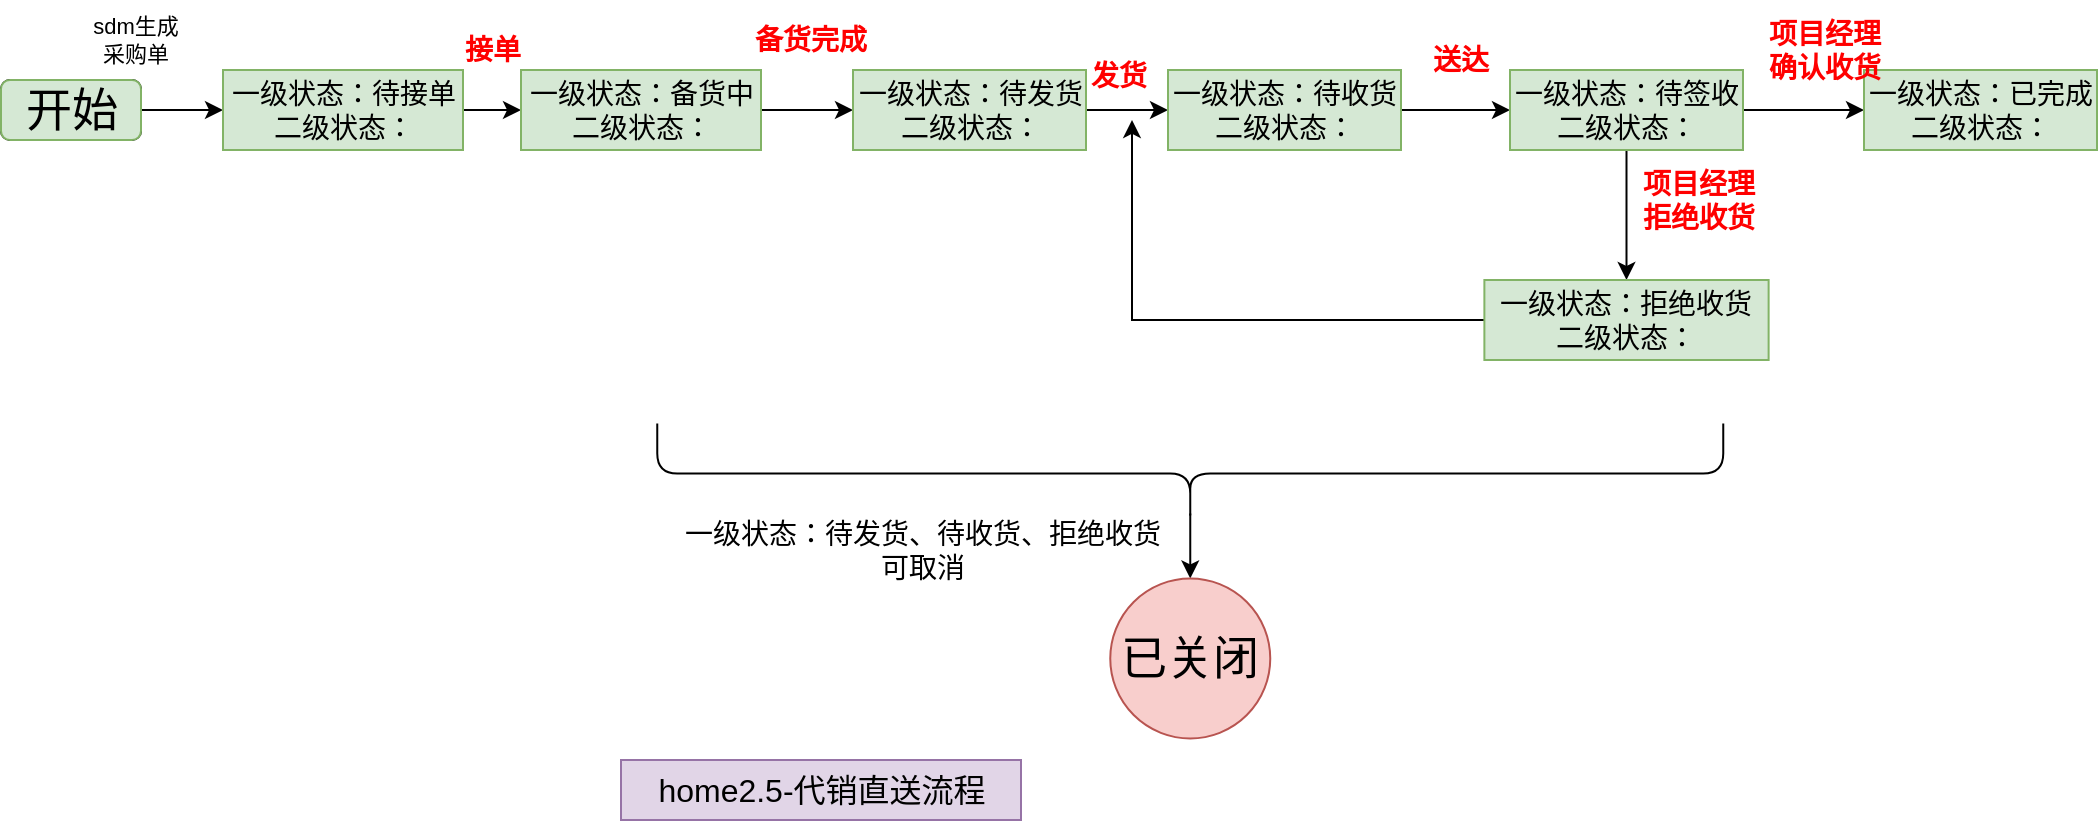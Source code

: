 <mxfile version="21.6.8" type="github">
  <diagram name="第 1 页" id="fag1-L5ulHnRwEk2MGX6">
    <mxGraphModel dx="2206" dy="-395" grid="1" gridSize="10" guides="1" tooltips="1" connect="1" arrows="1" fold="1" page="1" pageScale="1" pageWidth="827" pageHeight="1169" math="0" shadow="0">
      <root>
        <mxCell id="0" />
        <mxCell id="1" parent="0" />
        <mxCell id="21ydrOUmSF8WkzqlIm3v-1" style="edgeStyle=orthogonalEdgeStyle;rounded=0;orthogonalLoop=1;jettySize=auto;html=1;exitX=1;exitY=0.5;exitDx=0;exitDy=0;fontSize=23;" edge="1" parent="1" source="21ydrOUmSF8WkzqlIm3v-2" target="21ydrOUmSF8WkzqlIm3v-17">
          <mxGeometry relative="1" as="geometry">
            <mxPoint x="-105.5" y="2235" as="targetPoint" />
          </mxGeometry>
        </mxCell>
        <mxCell id="21ydrOUmSF8WkzqlIm3v-2" value="&lt;font style=&quot;font-size: 23px;&quot;&gt;开始&lt;/font&gt;" style="rounded=1;whiteSpace=wrap;html=1;" vertex="1" parent="1">
          <mxGeometry x="-205.5" y="2220" width="70" height="30" as="geometry" />
        </mxCell>
        <mxCell id="21ydrOUmSF8WkzqlIm3v-3" value="sdm生成&lt;br&gt;采购单" style="text;html=1;strokeColor=none;fillColor=none;align=center;verticalAlign=middle;whiteSpace=wrap;rounded=0;fontSize=11;" vertex="1" parent="1">
          <mxGeometry x="-168.25" y="2185" width="60" height="30" as="geometry" />
        </mxCell>
        <mxCell id="21ydrOUmSF8WkzqlIm3v-4" value="&lt;font color=&quot;#ff0000&quot; style=&quot;font-size: 14px;&quot;&gt;&lt;b&gt;接单&lt;/b&gt;&lt;/font&gt;" style="text;html=1;align=center;verticalAlign=middle;resizable=0;points=[];autosize=1;strokeColor=none;fillColor=none;fontSize=11;" vertex="1" parent="1">
          <mxGeometry x="14.5" y="2190" width="50" height="30" as="geometry" />
        </mxCell>
        <mxCell id="21ydrOUmSF8WkzqlIm3v-10" style="edgeStyle=orthogonalEdgeStyle;rounded=0;orthogonalLoop=1;jettySize=auto;html=1;exitX=0.1;exitY=0.5;exitDx=0;exitDy=0;exitPerimeter=0;entryX=0.5;entryY=0;entryDx=0;entryDy=0;fontSize=14;" edge="1" parent="1" source="21ydrOUmSF8WkzqlIm3v-11" target="21ydrOUmSF8WkzqlIm3v-12">
          <mxGeometry relative="1" as="geometry" />
        </mxCell>
        <mxCell id="21ydrOUmSF8WkzqlIm3v-11" value="" style="shape=curlyBracket;whiteSpace=wrap;html=1;rounded=1;fontSize=14;rotation=-90;" vertex="1" parent="1">
          <mxGeometry x="364.13" y="2150.25" width="50" height="533" as="geometry" />
        </mxCell>
        <mxCell id="21ydrOUmSF8WkzqlIm3v-12" value="已关闭" style="ellipse;whiteSpace=wrap;html=1;aspect=fixed;fontSize=23;fillColor=#f8cecc;strokeColor=#b85450;" vertex="1" parent="1">
          <mxGeometry x="349.13" y="2469.25" width="80" height="80" as="geometry" />
        </mxCell>
        <mxCell id="21ydrOUmSF8WkzqlIm3v-13" value="一级状态：待发货、待收货、拒绝收货&lt;br&gt;可取消" style="text;html=1;align=center;verticalAlign=middle;resizable=0;points=[];autosize=1;strokeColor=none;fillColor=none;fontSize=14;" vertex="1" parent="1">
          <mxGeometry x="124.5" y="2430" width="260" height="50" as="geometry" />
        </mxCell>
        <mxCell id="21ydrOUmSF8WkzqlIm3v-14" value="&lt;font style=&quot;font-size: 23px;&quot;&gt;开始&lt;/font&gt;" style="rounded=1;whiteSpace=wrap;html=1;fillColor=#d5e8d4;strokeColor=#82b366;" vertex="1" parent="1">
          <mxGeometry x="-205.5" y="2220" width="70" height="30" as="geometry" />
        </mxCell>
        <mxCell id="21ydrOUmSF8WkzqlIm3v-15" value="&lt;font style=&quot;font-size: 16px;&quot;&gt;home2.5-代销直送流程&lt;/font&gt;" style="text;html=1;strokeColor=#9673a6;fillColor=#e1d5e7;align=center;verticalAlign=middle;whiteSpace=wrap;rounded=0;" vertex="1" parent="1">
          <mxGeometry x="104.5" y="2560" width="200" height="30" as="geometry" />
        </mxCell>
        <mxCell id="21ydrOUmSF8WkzqlIm3v-16" style="edgeStyle=orthogonalEdgeStyle;rounded=0;orthogonalLoop=1;jettySize=auto;html=1;exitX=1;exitY=0.5;exitDx=0;exitDy=0;" edge="1" parent="1" source="21ydrOUmSF8WkzqlIm3v-17" target="21ydrOUmSF8WkzqlIm3v-60">
          <mxGeometry relative="1" as="geometry">
            <mxPoint x="54.25" y="2235" as="targetPoint" />
          </mxGeometry>
        </mxCell>
        <mxCell id="21ydrOUmSF8WkzqlIm3v-17" value="&lt;font style=&quot;font-size: 14px;&quot;&gt;一级状态：待接单&lt;br&gt;二级状态：&lt;/font&gt;" style="rounded=0;whiteSpace=wrap;html=1;fillColor=#d5e8d4;strokeColor=#82b366;" vertex="1" parent="1">
          <mxGeometry x="-94.5" y="2215" width="120" height="40" as="geometry" />
        </mxCell>
        <mxCell id="21ydrOUmSF8WkzqlIm3v-19" style="edgeStyle=orthogonalEdgeStyle;rounded=0;orthogonalLoop=1;jettySize=auto;html=1;" edge="1" parent="1" source="21ydrOUmSF8WkzqlIm3v-60" target="21ydrOUmSF8WkzqlIm3v-23">
          <mxGeometry relative="1" as="geometry">
            <mxPoint x="191.75" y="2235" as="sourcePoint" />
          </mxGeometry>
        </mxCell>
        <mxCell id="21ydrOUmSF8WkzqlIm3v-22" style="edgeStyle=orthogonalEdgeStyle;rounded=0;orthogonalLoop=1;jettySize=auto;html=1;exitX=1;exitY=0.5;exitDx=0;exitDy=0;" edge="1" parent="1" source="21ydrOUmSF8WkzqlIm3v-23" target="21ydrOUmSF8WkzqlIm3v-25">
          <mxGeometry relative="1" as="geometry" />
        </mxCell>
        <mxCell id="21ydrOUmSF8WkzqlIm3v-23" value="&lt;font style=&quot;font-size: 14px;&quot;&gt;一级状态：待发货&lt;br&gt;二级状态：&lt;/font&gt;" style="rounded=0;whiteSpace=wrap;html=1;fillColor=#d5e8d4;strokeColor=#82b366;" vertex="1" parent="1">
          <mxGeometry x="220.5" y="2215" width="116.5" height="40" as="geometry" />
        </mxCell>
        <mxCell id="21ydrOUmSF8WkzqlIm3v-24" style="edgeStyle=orthogonalEdgeStyle;rounded=0;orthogonalLoop=1;jettySize=auto;html=1;exitX=1;exitY=0.5;exitDx=0;exitDy=0;entryX=0;entryY=0.5;entryDx=0;entryDy=0;" edge="1" parent="1" source="21ydrOUmSF8WkzqlIm3v-25" target="21ydrOUmSF8WkzqlIm3v-38">
          <mxGeometry relative="1" as="geometry">
            <mxPoint x="528.63" y="2235" as="targetPoint" />
          </mxGeometry>
        </mxCell>
        <mxCell id="21ydrOUmSF8WkzqlIm3v-25" value="&lt;font style=&quot;font-size: 14px;&quot;&gt;一级状态：待收货&lt;br&gt;二级状态：&lt;/font&gt;" style="rounded=0;whiteSpace=wrap;html=1;fillColor=#d5e8d4;strokeColor=#82b366;" vertex="1" parent="1">
          <mxGeometry x="378" y="2215" width="116.5" height="40" as="geometry" />
        </mxCell>
        <mxCell id="21ydrOUmSF8WkzqlIm3v-27" value="&lt;font color=&quot;#ff0000&quot;&gt;&lt;span style=&quot;font-size: 14px;&quot;&gt;&lt;b&gt;发货&lt;/b&gt;&lt;/span&gt;&lt;/font&gt;" style="text;html=1;align=center;verticalAlign=middle;resizable=0;points=[];autosize=1;strokeColor=none;fillColor=none;fontSize=11;" vertex="1" parent="1">
          <mxGeometry x="328" y="2203" width="50" height="30" as="geometry" />
        </mxCell>
        <mxCell id="21ydrOUmSF8WkzqlIm3v-35" value="&lt;font color=&quot;#ff0000&quot;&gt;&lt;span style=&quot;font-size: 14px;&quot;&gt;&lt;b&gt;送达&lt;/b&gt;&lt;/span&gt;&lt;/font&gt;" style="text;html=1;align=center;verticalAlign=middle;resizable=0;points=[];autosize=1;strokeColor=none;fillColor=none;fontSize=11;" vertex="1" parent="1">
          <mxGeometry x="499" y="2195" width="50" height="30" as="geometry" />
        </mxCell>
        <mxCell id="21ydrOUmSF8WkzqlIm3v-36" style="edgeStyle=orthogonalEdgeStyle;rounded=0;orthogonalLoop=1;jettySize=auto;html=1;exitX=1;exitY=0.5;exitDx=0;exitDy=0;" edge="1" parent="1" source="21ydrOUmSF8WkzqlIm3v-38" target="21ydrOUmSF8WkzqlIm3v-40">
          <mxGeometry relative="1" as="geometry" />
        </mxCell>
        <mxCell id="21ydrOUmSF8WkzqlIm3v-37" style="edgeStyle=orthogonalEdgeStyle;rounded=0;orthogonalLoop=1;jettySize=auto;html=1;exitX=0.5;exitY=1;exitDx=0;exitDy=0;entryX=0.5;entryY=0;entryDx=0;entryDy=0;" edge="1" parent="1" source="21ydrOUmSF8WkzqlIm3v-38" target="21ydrOUmSF8WkzqlIm3v-43">
          <mxGeometry relative="1" as="geometry" />
        </mxCell>
        <mxCell id="21ydrOUmSF8WkzqlIm3v-38" value="&lt;font style=&quot;font-size: 14px;&quot;&gt;一级状态：待签收&lt;br&gt;二级状态：&lt;/font&gt;" style="rounded=0;whiteSpace=wrap;html=1;fillColor=#d5e8d4;strokeColor=#82b366;" vertex="1" parent="1">
          <mxGeometry x="549" y="2215" width="116.5" height="40" as="geometry" />
        </mxCell>
        <mxCell id="21ydrOUmSF8WkzqlIm3v-40" value="&lt;font style=&quot;font-size: 14px;&quot;&gt;一级状态：已完成&lt;br&gt;二级状态：&lt;/font&gt;" style="rounded=0;whiteSpace=wrap;html=1;fillColor=#d5e8d4;strokeColor=#82b366;" vertex="1" parent="1">
          <mxGeometry x="726" y="2215" width="116.5" height="40" as="geometry" />
        </mxCell>
        <mxCell id="21ydrOUmSF8WkzqlIm3v-41" value="&lt;font color=&quot;#ff0000&quot;&gt;&lt;span style=&quot;font-size: 14px;&quot;&gt;&lt;b&gt;项目经理&lt;br&gt;确认收货&lt;/b&gt;&lt;/span&gt;&lt;/font&gt;" style="text;html=1;align=center;verticalAlign=middle;resizable=0;points=[];autosize=1;strokeColor=none;fillColor=none;fontSize=11;" vertex="1" parent="1">
          <mxGeometry x="665.5" y="2180" width="80" height="50" as="geometry" />
        </mxCell>
        <mxCell id="21ydrOUmSF8WkzqlIm3v-42" style="edgeStyle=orthogonalEdgeStyle;rounded=0;orthogonalLoop=1;jettySize=auto;html=1;exitX=0;exitY=0.5;exitDx=0;exitDy=0;entryX=0.64;entryY=1.233;entryDx=0;entryDy=0;entryPerimeter=0;" edge="1" parent="1" source="21ydrOUmSF8WkzqlIm3v-43" target="21ydrOUmSF8WkzqlIm3v-27">
          <mxGeometry relative="1" as="geometry">
            <mxPoint x="360" y="2250" as="targetPoint" />
            <Array as="points">
              <mxPoint x="360" y="2340" />
            </Array>
          </mxGeometry>
        </mxCell>
        <mxCell id="21ydrOUmSF8WkzqlIm3v-43" value="&lt;font style=&quot;font-size: 14px;&quot;&gt;一级状态：拒绝收货&lt;br&gt;二级状态：&lt;/font&gt;" style="rounded=0;whiteSpace=wrap;html=1;fillColor=#d5e8d4;strokeColor=#82b366;" vertex="1" parent="1">
          <mxGeometry x="536.19" y="2320" width="142.12" height="40" as="geometry" />
        </mxCell>
        <mxCell id="21ydrOUmSF8WkzqlIm3v-44" value="&lt;font color=&quot;#ff0000&quot;&gt;&lt;span style=&quot;font-size: 14px;&quot;&gt;&lt;b&gt;项目经理&lt;br&gt;拒绝收货&lt;/b&gt;&lt;/span&gt;&lt;/font&gt;" style="text;html=1;align=center;verticalAlign=middle;resizable=0;points=[];autosize=1;strokeColor=none;fillColor=none;fontSize=11;" vertex="1" parent="1">
          <mxGeometry x="602.5" y="2255" width="80" height="50" as="geometry" />
        </mxCell>
        <mxCell id="21ydrOUmSF8WkzqlIm3v-60" value="&lt;font style=&quot;font-size: 14px;&quot;&gt;一级状态：备货中&lt;br&gt;二级状态：&lt;/font&gt;" style="rounded=0;whiteSpace=wrap;html=1;fillColor=#d5e8d4;strokeColor=#82b366;" vertex="1" parent="1">
          <mxGeometry x="54.5" y="2215" width="120" height="40" as="geometry" />
        </mxCell>
        <mxCell id="21ydrOUmSF8WkzqlIm3v-62" value="&lt;font color=&quot;#ff0000&quot; style=&quot;font-size: 14px;&quot;&gt;&lt;b&gt;备货完成&lt;/b&gt;&lt;/font&gt;" style="text;html=1;align=center;verticalAlign=middle;resizable=0;points=[];autosize=1;strokeColor=none;fillColor=none;fontSize=11;" vertex="1" parent="1">
          <mxGeometry x="159" y="2185" width="80" height="30" as="geometry" />
        </mxCell>
      </root>
    </mxGraphModel>
  </diagram>
</mxfile>
